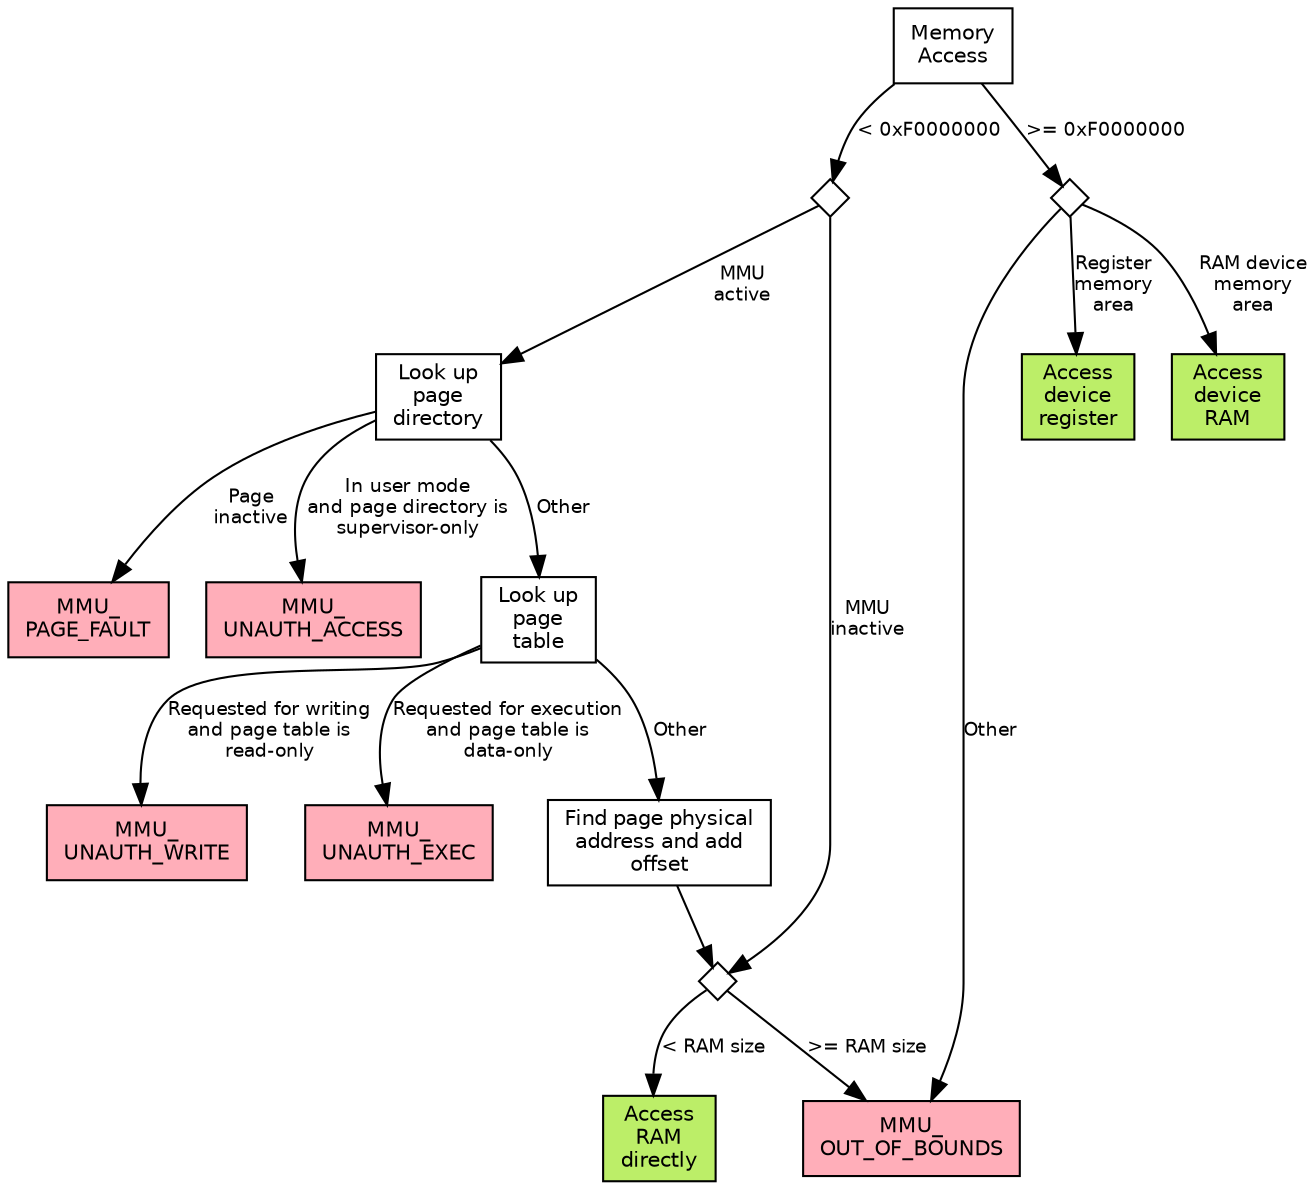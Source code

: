digraph {
    //splines = false;

    node [fontname="helvetica"];
    edge [fontname="helvetica"];

    {
        node [shape=diamond, label="", width=0.25, height=0.25];
        X3; X1; X2; 
    }

    node [fontsize=10, shape=box];
    edge [fontsize=9];

    "Memory\nAccess" -> X3 [label = "< 0xF0000000"];
    X3 -> "Look up\npage\ndirectory" [label="MMU\nactive"];
    "Look up\npage\ndirectory" -> "Look up\npage\ntable" [label="Other"];
    "MMU_\nPAGE_FAULT" [fillcolor=lightpink1, style=filled];
    "Look up\npage\ndirectory" -> "MMU_\nPAGE_FAULT" [label="Page\ninactive"];
    "MMU_\nUNAUTH_ACCESS" [fillcolor=lightpink1, style=filled];
    "Look up\npage\ndirectory" -> "MMU_\nUNAUTH_ACCESS" [label="In user mode\nand page directory is\nsupervisor-only"];

    "Look up\npage\ntable" -> "Find page physical\naddress and add\noffset" [label="Other"];
    "MMU_\nUNAUTH_WRITE" [fillcolor=lightpink1, style=filled];
    "Look up\npage\ntable" -> "MMU_\nUNAUTH_WRITE" [label="Requested for writing\nand page table is\nread-only"];
    "MMU_\nUNAUTH_EXEC" [fillcolor=lightpink1, style=filled];
    "Look up\npage\ntable" -> "MMU_\nUNAUTH_EXEC" [label="Requested for execution\nand page table is\ndata-only"];
    "Find page physical\naddress and add\noffset" -> X1;

    "Access\ndevice\nregister" [fillcolor=darkolivegreen2, style=filled];
    "Access\ndevice\nRAM" [fillcolor=darkolivegreen2, style=filled];
    "MMU_\nOUT_OF_BOUNDS" [fillcolor=lightpink1, style=filled];

    X3 -> X1 [label="MMU\ninactive"];
    X1 -> "Access\nRAM\ndirectly" [label="< RAM size"];
    X1 -> "MMU_\nOUT_OF_BOUNDS" [label=">= RAM size"];

    "Memory\nAccess" -> X2 [label = ">= 0xF0000000"];
    X2 -> "Access\ndevice\nregister" [label="Register\nmemory\narea"];
    X2 -> "Access\ndevice\nRAM" [label="RAM device\nmemory\narea"];
    X2 -> "MMU_\nOUT_OF_BOUNDS" [label="Other"];

    "Access\nRAM\ndirectly" [fillcolor=darkolivegreen2, style=filled];

}
